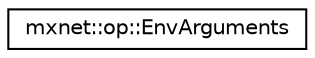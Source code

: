 digraph "Graphical Class Hierarchy"
{
  edge [fontname="Helvetica",fontsize="10",labelfontname="Helvetica",labelfontsize="10"];
  node [fontname="Helvetica",fontsize="10",shape=record];
  rankdir="LR";
  Node1 [label="mxnet::op::EnvArguments",height=0.2,width=0.4,color="black", fillcolor="white", style="filled",URL="$structmxnet_1_1op_1_1EnvArguments.html",tooltip="Environment arguments that is used by the function. These can be things like scalar arguments when ad..."];
}
